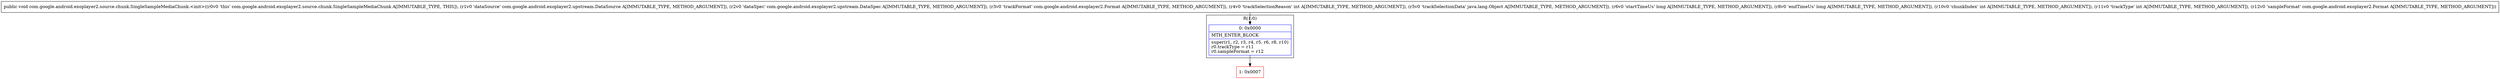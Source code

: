 digraph "CFG forcom.google.android.exoplayer2.source.chunk.SingleSampleMediaChunk.\<init\>(Lcom\/google\/android\/exoplayer2\/upstream\/DataSource;Lcom\/google\/android\/exoplayer2\/upstream\/DataSpec;Lcom\/google\/android\/exoplayer2\/Format;ILjava\/lang\/Object;JJIILcom\/google\/android\/exoplayer2\/Format;)V" {
subgraph cluster_Region_1483705113 {
label = "R(1:0)";
node [shape=record,color=blue];
Node_0 [shape=record,label="{0\:\ 0x0000|MTH_ENTER_BLOCK\l|super(r1, r2, r3, r4, r5, r6, r8, r10)\lr0.trackType = r11\lr0.sampleFormat = r12\l}"];
}
Node_1 [shape=record,color=red,label="{1\:\ 0x0007}"];
MethodNode[shape=record,label="{public void com.google.android.exoplayer2.source.chunk.SingleSampleMediaChunk.\<init\>((r0v0 'this' com.google.android.exoplayer2.source.chunk.SingleSampleMediaChunk A[IMMUTABLE_TYPE, THIS]), (r1v0 'dataSource' com.google.android.exoplayer2.upstream.DataSource A[IMMUTABLE_TYPE, METHOD_ARGUMENT]), (r2v0 'dataSpec' com.google.android.exoplayer2.upstream.DataSpec A[IMMUTABLE_TYPE, METHOD_ARGUMENT]), (r3v0 'trackFormat' com.google.android.exoplayer2.Format A[IMMUTABLE_TYPE, METHOD_ARGUMENT]), (r4v0 'trackSelectionReason' int A[IMMUTABLE_TYPE, METHOD_ARGUMENT]), (r5v0 'trackSelectionData' java.lang.Object A[IMMUTABLE_TYPE, METHOD_ARGUMENT]), (r6v0 'startTimeUs' long A[IMMUTABLE_TYPE, METHOD_ARGUMENT]), (r8v0 'endTimeUs' long A[IMMUTABLE_TYPE, METHOD_ARGUMENT]), (r10v0 'chunkIndex' int A[IMMUTABLE_TYPE, METHOD_ARGUMENT]), (r11v0 'trackType' int A[IMMUTABLE_TYPE, METHOD_ARGUMENT]), (r12v0 'sampleFormat' com.google.android.exoplayer2.Format A[IMMUTABLE_TYPE, METHOD_ARGUMENT])) }"];
MethodNode -> Node_0;
Node_0 -> Node_1;
}


